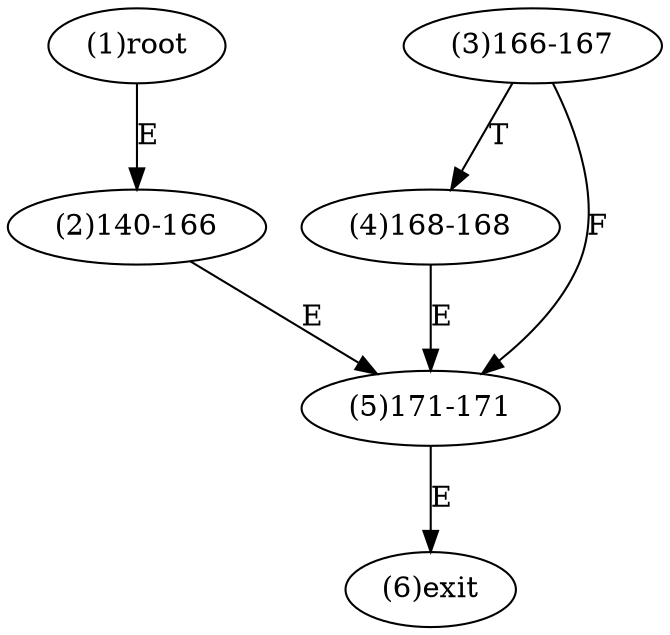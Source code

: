digraph "" { 
1[ label="(1)root"];
2[ label="(2)140-166"];
3[ label="(3)166-167"];
4[ label="(4)168-168"];
5[ label="(5)171-171"];
6[ label="(6)exit"];
1->2[ label="E"];
2->5[ label="E"];
3->5[ label="F"];
3->4[ label="T"];
4->5[ label="E"];
5->6[ label="E"];
}